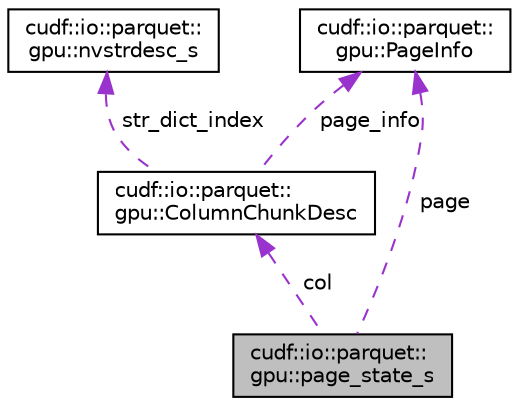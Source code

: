 digraph "cudf::io::parquet::gpu::page_state_s"
{
  edge [fontname="Helvetica",fontsize="10",labelfontname="Helvetica",labelfontsize="10"];
  node [fontname="Helvetica",fontsize="10",shape=record];
  Node1 [label="cudf::io::parquet::\lgpu::page_state_s",height=0.2,width=0.4,color="black", fillcolor="grey75", style="filled", fontcolor="black"];
  Node2 -> Node1 [dir="back",color="darkorchid3",fontsize="10",style="dashed",label=" col" ,fontname="Helvetica"];
  Node2 [label="cudf::io::parquet::\lgpu::ColumnChunkDesc",height=0.2,width=0.4,color="black", fillcolor="white", style="filled",URL="$structcudf_1_1io_1_1parquet_1_1gpu_1_1ColumnChunkDesc.html",tooltip="Struct describing a particular chunk of column data. "];
  Node3 -> Node2 [dir="back",color="darkorchid3",fontsize="10",style="dashed",label=" str_dict_index" ,fontname="Helvetica"];
  Node3 [label="cudf::io::parquet::\lgpu::nvstrdesc_s",height=0.2,width=0.4,color="black", fillcolor="white", style="filled",URL="$structcudf_1_1io_1_1parquet_1_1gpu_1_1nvstrdesc__s.html",tooltip="Struct to describe the output of a string datatype. "];
  Node4 -> Node2 [dir="back",color="darkorchid3",fontsize="10",style="dashed",label=" page_info" ,fontname="Helvetica"];
  Node4 [label="cudf::io::parquet::\lgpu::PageInfo",height=0.2,width=0.4,color="black", fillcolor="white", style="filled",URL="$structcudf_1_1io_1_1parquet_1_1gpu_1_1PageInfo.html",tooltip="Struct describing a particular page of column chunk data. "];
  Node4 -> Node1 [dir="back",color="darkorchid3",fontsize="10",style="dashed",label=" page" ,fontname="Helvetica"];
}
